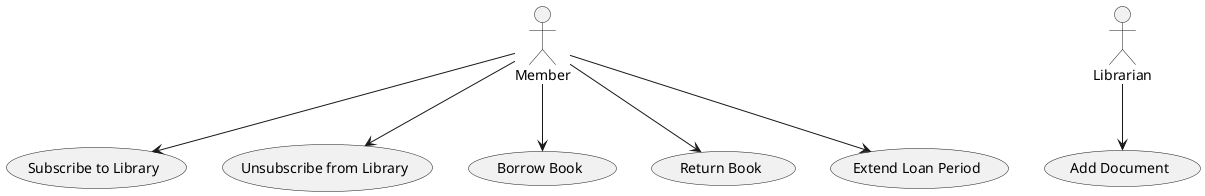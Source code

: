 @startuml
actor Member
actor Librarian

usecase "Subscribe to Library" as UC_Subscribe
usecase "Unsubscribe from Library" as UC_Unsubscribe
usecase "Borrow Book" as UC_Borrow
usecase "Return Book" as UC_Return
usecase "Extend Loan Period" as UC_Extend
usecase "Add Document" as UC_AddDocument

Member --> UC_Subscribe
Member --> UC_Unsubscribe
Member --> UC_Borrow
Member --> UC_Return
Member --> UC_Extend

Librarian --> UC_AddDocument

' Note: Documents include journals and volumes (volumes are dictionaries, books, or comics),
' but only books are eligible for the borrowing process.

@enduml